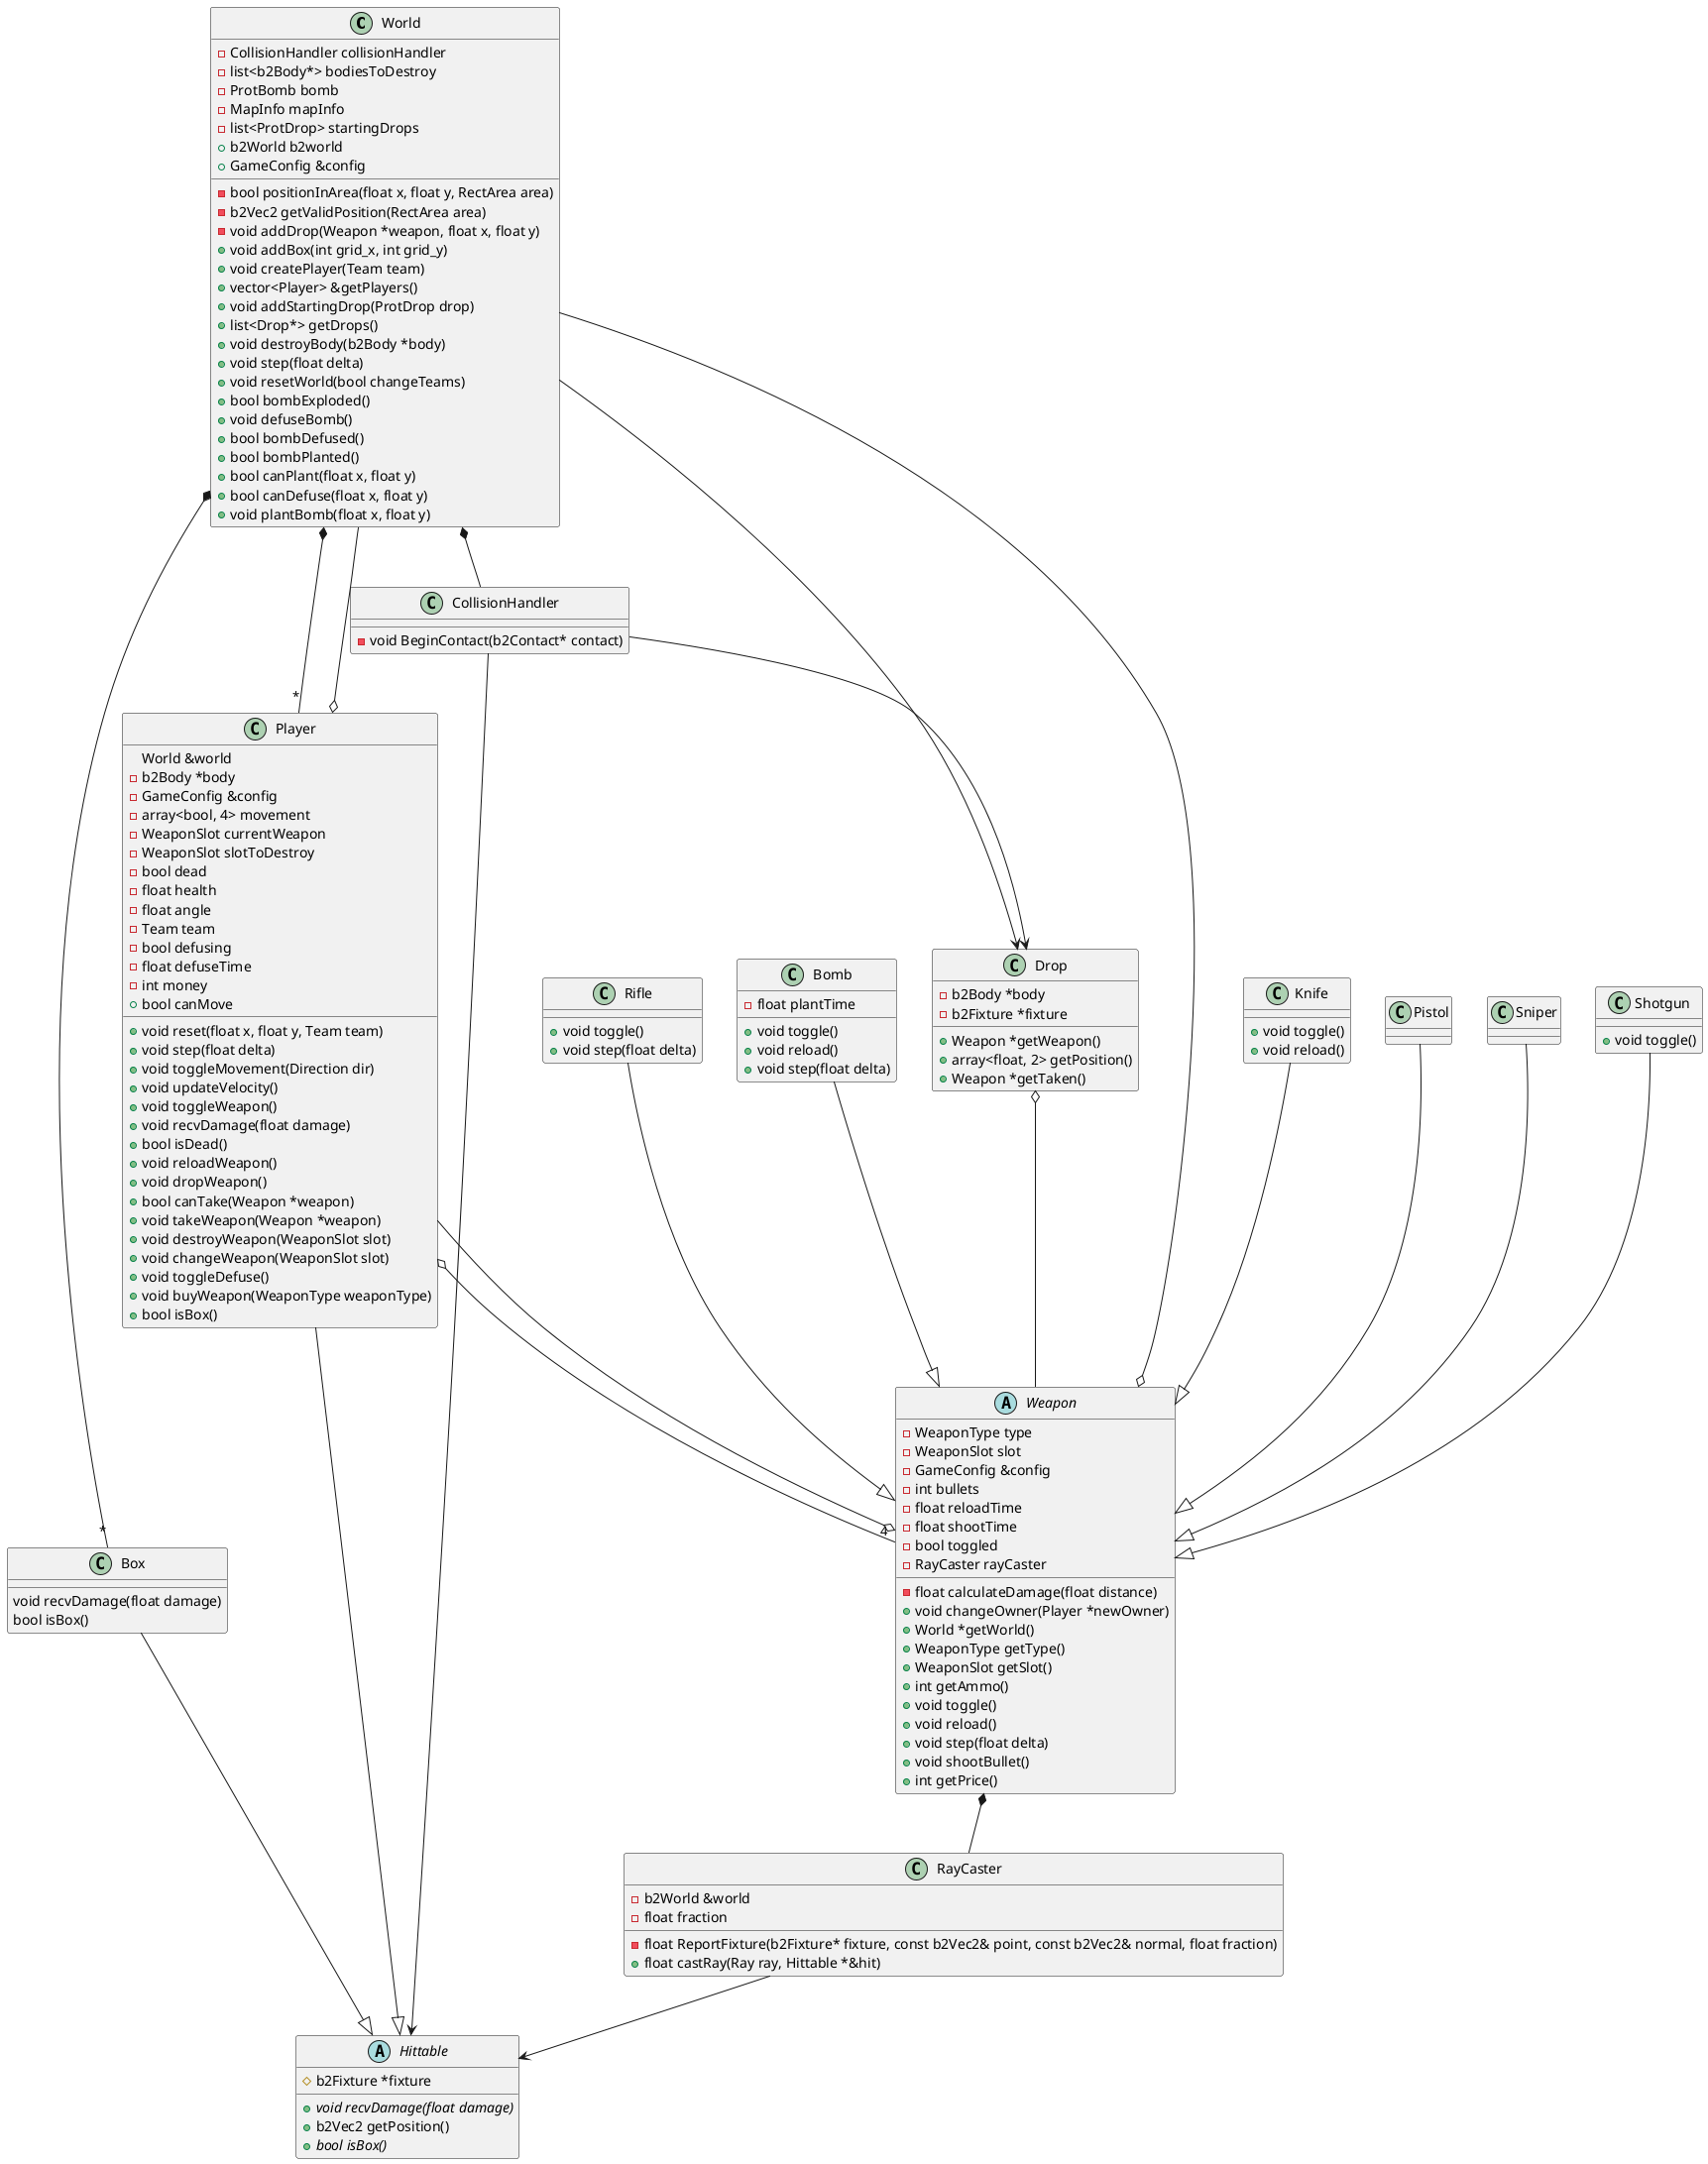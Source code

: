 @startuml
class World{
    - CollisionHandler collisionHandler
    - list<b2Body*> bodiesToDestroy
    - ProtBomb bomb
    - MapInfo mapInfo
    - list<ProtDrop> startingDrops
    + b2World b2world
    + GameConfig &config     

    - bool positionInArea(float x, float y, RectArea area)
    - b2Vec2 getValidPosition(RectArea area)
    - void addDrop(Weapon *weapon, float x, float y)
    + void addBox(int grid_x, int grid_y)
    + void createPlayer(Team team)
    + vector<Player> &getPlayers()
    + void addStartingDrop(ProtDrop drop)
    + list<Drop*> getDrops()
    + void destroyBody(b2Body *body)
    + void step(float delta)
    + void resetWorld(bool changeTeams)  
    + bool bombExploded()
    + void defuseBomb()
    + bool bombDefused()
    + bool bombPlanted()
    + bool canPlant(float x, float y)
    + bool canDefuse(float x, float y)
    + void plantBomb(float x, float y)
}

class Player{
World &world
    - b2Body *body
    - GameConfig &config
    - array<bool, 4> movement
    - WeaponSlot currentWeapon
    - WeaponSlot slotToDestroy
    - bool dead
    - float health
    - float angle
    - Team team
    - bool defusing
    - float defuseTime
    - int money
    + bool canMove

    + void reset(float x, float y, Team team)
    + void step(float delta)
    + void toggleMovement(Direction dir)
    + void updateVelocity()
    + void toggleWeapon()
    + void recvDamage(float damage)
    + bool isDead() 
    + void reloadWeapon()
    + void dropWeapon()
    + bool canTake(Weapon *weapon)
    + void takeWeapon(Weapon *weapon)
    + void destroyWeapon(WeaponSlot slot)
    + void changeWeapon(WeaponSlot slot)
    + void toggleDefuse()
    + void buyWeapon(WeaponType weaponType)
    + bool isBox()
}

class Box{
    void recvDamage(float damage) 
    bool isBox() 
}

abstract Hittable{
    # b2Fixture *fixture

    + {abstract} void recvDamage(float damage)
    + b2Vec2 getPosition()
    + {abstract} bool isBox() 
}

class CollisionHandler{
    - void BeginContact(b2Contact* contact)      
}

class Drop{
    - b2Body *body
    - b2Fixture *fixture

    + Weapon *getWeapon()
    + array<float, 2> getPosition()
    + Weapon *getTaken()
}

class RayCaster{
    - b2World &world
    - float fraction

    - float ReportFixture(b2Fixture* fixture, const b2Vec2& point, const b2Vec2& normal, float fraction)
    + float castRay(Ray ray, Hittable *&hit)
}

abstract Weapon{
    - WeaponType type
    - WeaponSlot slot
    - GameConfig &config
    - int bullets
    - float reloadTime
    - float shootTime
    - bool toggled
    - RayCaster rayCaster

    - float calculateDamage(float distance)
    + void changeOwner(Player *newOwner)
    + World *getWorld()
    + WeaponType getType()
    + WeaponSlot getSlot()
    + int getAmmo()
    + void toggle()
    + void reload()
    + void step(float delta)
    + void shootBullet()
    + int getPrice()
}

class Knife{
    + void toggle() 
    + void reload() 
}

class Pistol
class Sniper
class Shotgun{
    + void toggle()
}
class Rifle{
    + void toggle() 
    + void step(float delta) 
}

class Bomb{
    - float plantTime
        
    + void toggle() 
    + void reload() 
    + void step(float delta) 
}

World *-- CollisionHandler
World *-- "*" Player
World *-- "*" Box
World --> Drop
CollisionHandler --> Hittable
CollisionHandler --> Drop
Box --|> Hittable
Player o-- World
Player --|> Hittable
Player o-- "4" Weapon
RayCaster --> Hittable
Drop o-- Weapon
Weapon *-- RayCaster
Weapon o-- Player
Weapon o-- World
Knife --|> Weapon
Pistol --|> Weapon
Sniper --|> Weapon
Shotgun --|> Weapon
Rifle --|> Weapon
Bomb --|> Weapon
@enduml
